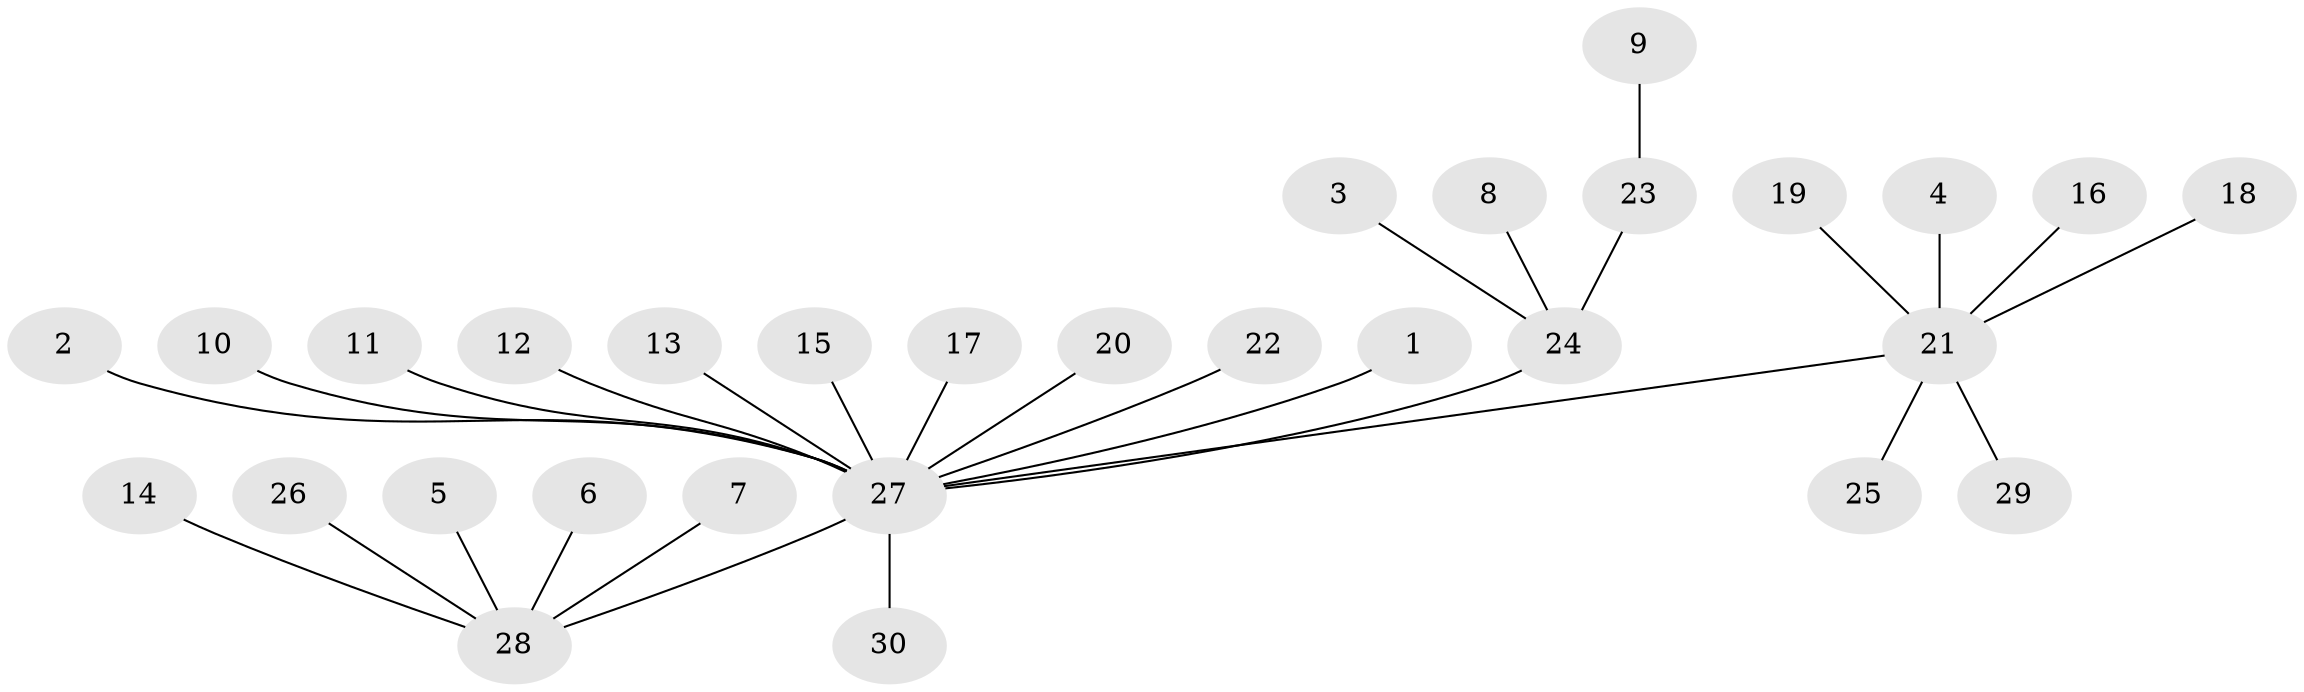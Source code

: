 // original degree distribution, {7: 0.017543859649122806, 5: 0.017543859649122806, 14: 0.017543859649122806, 1: 0.6842105263157895, 2: 0.19298245614035087, 4: 0.017543859649122806, 10: 0.017543859649122806, 8: 0.017543859649122806, 3: 0.017543859649122806}
// Generated by graph-tools (version 1.1) at 2025/49/03/09/25 03:49:59]
// undirected, 30 vertices, 29 edges
graph export_dot {
graph [start="1"]
  node [color=gray90,style=filled];
  1;
  2;
  3;
  4;
  5;
  6;
  7;
  8;
  9;
  10;
  11;
  12;
  13;
  14;
  15;
  16;
  17;
  18;
  19;
  20;
  21;
  22;
  23;
  24;
  25;
  26;
  27;
  28;
  29;
  30;
  1 -- 27 [weight=1.0];
  2 -- 27 [weight=1.0];
  3 -- 24 [weight=1.0];
  4 -- 21 [weight=1.0];
  5 -- 28 [weight=1.0];
  6 -- 28 [weight=1.0];
  7 -- 28 [weight=1.0];
  8 -- 24 [weight=1.0];
  9 -- 23 [weight=1.0];
  10 -- 27 [weight=1.0];
  11 -- 27 [weight=1.0];
  12 -- 27 [weight=1.0];
  13 -- 27 [weight=1.0];
  14 -- 28 [weight=1.0];
  15 -- 27 [weight=1.0];
  16 -- 21 [weight=1.0];
  17 -- 27 [weight=1.0];
  18 -- 21 [weight=1.0];
  19 -- 21 [weight=1.0];
  20 -- 27 [weight=1.0];
  21 -- 25 [weight=1.0];
  21 -- 27 [weight=1.0];
  21 -- 29 [weight=1.0];
  22 -- 27 [weight=1.0];
  23 -- 24 [weight=1.0];
  24 -- 27 [weight=1.0];
  26 -- 28 [weight=1.0];
  27 -- 28 [weight=1.0];
  27 -- 30 [weight=1.0];
}
